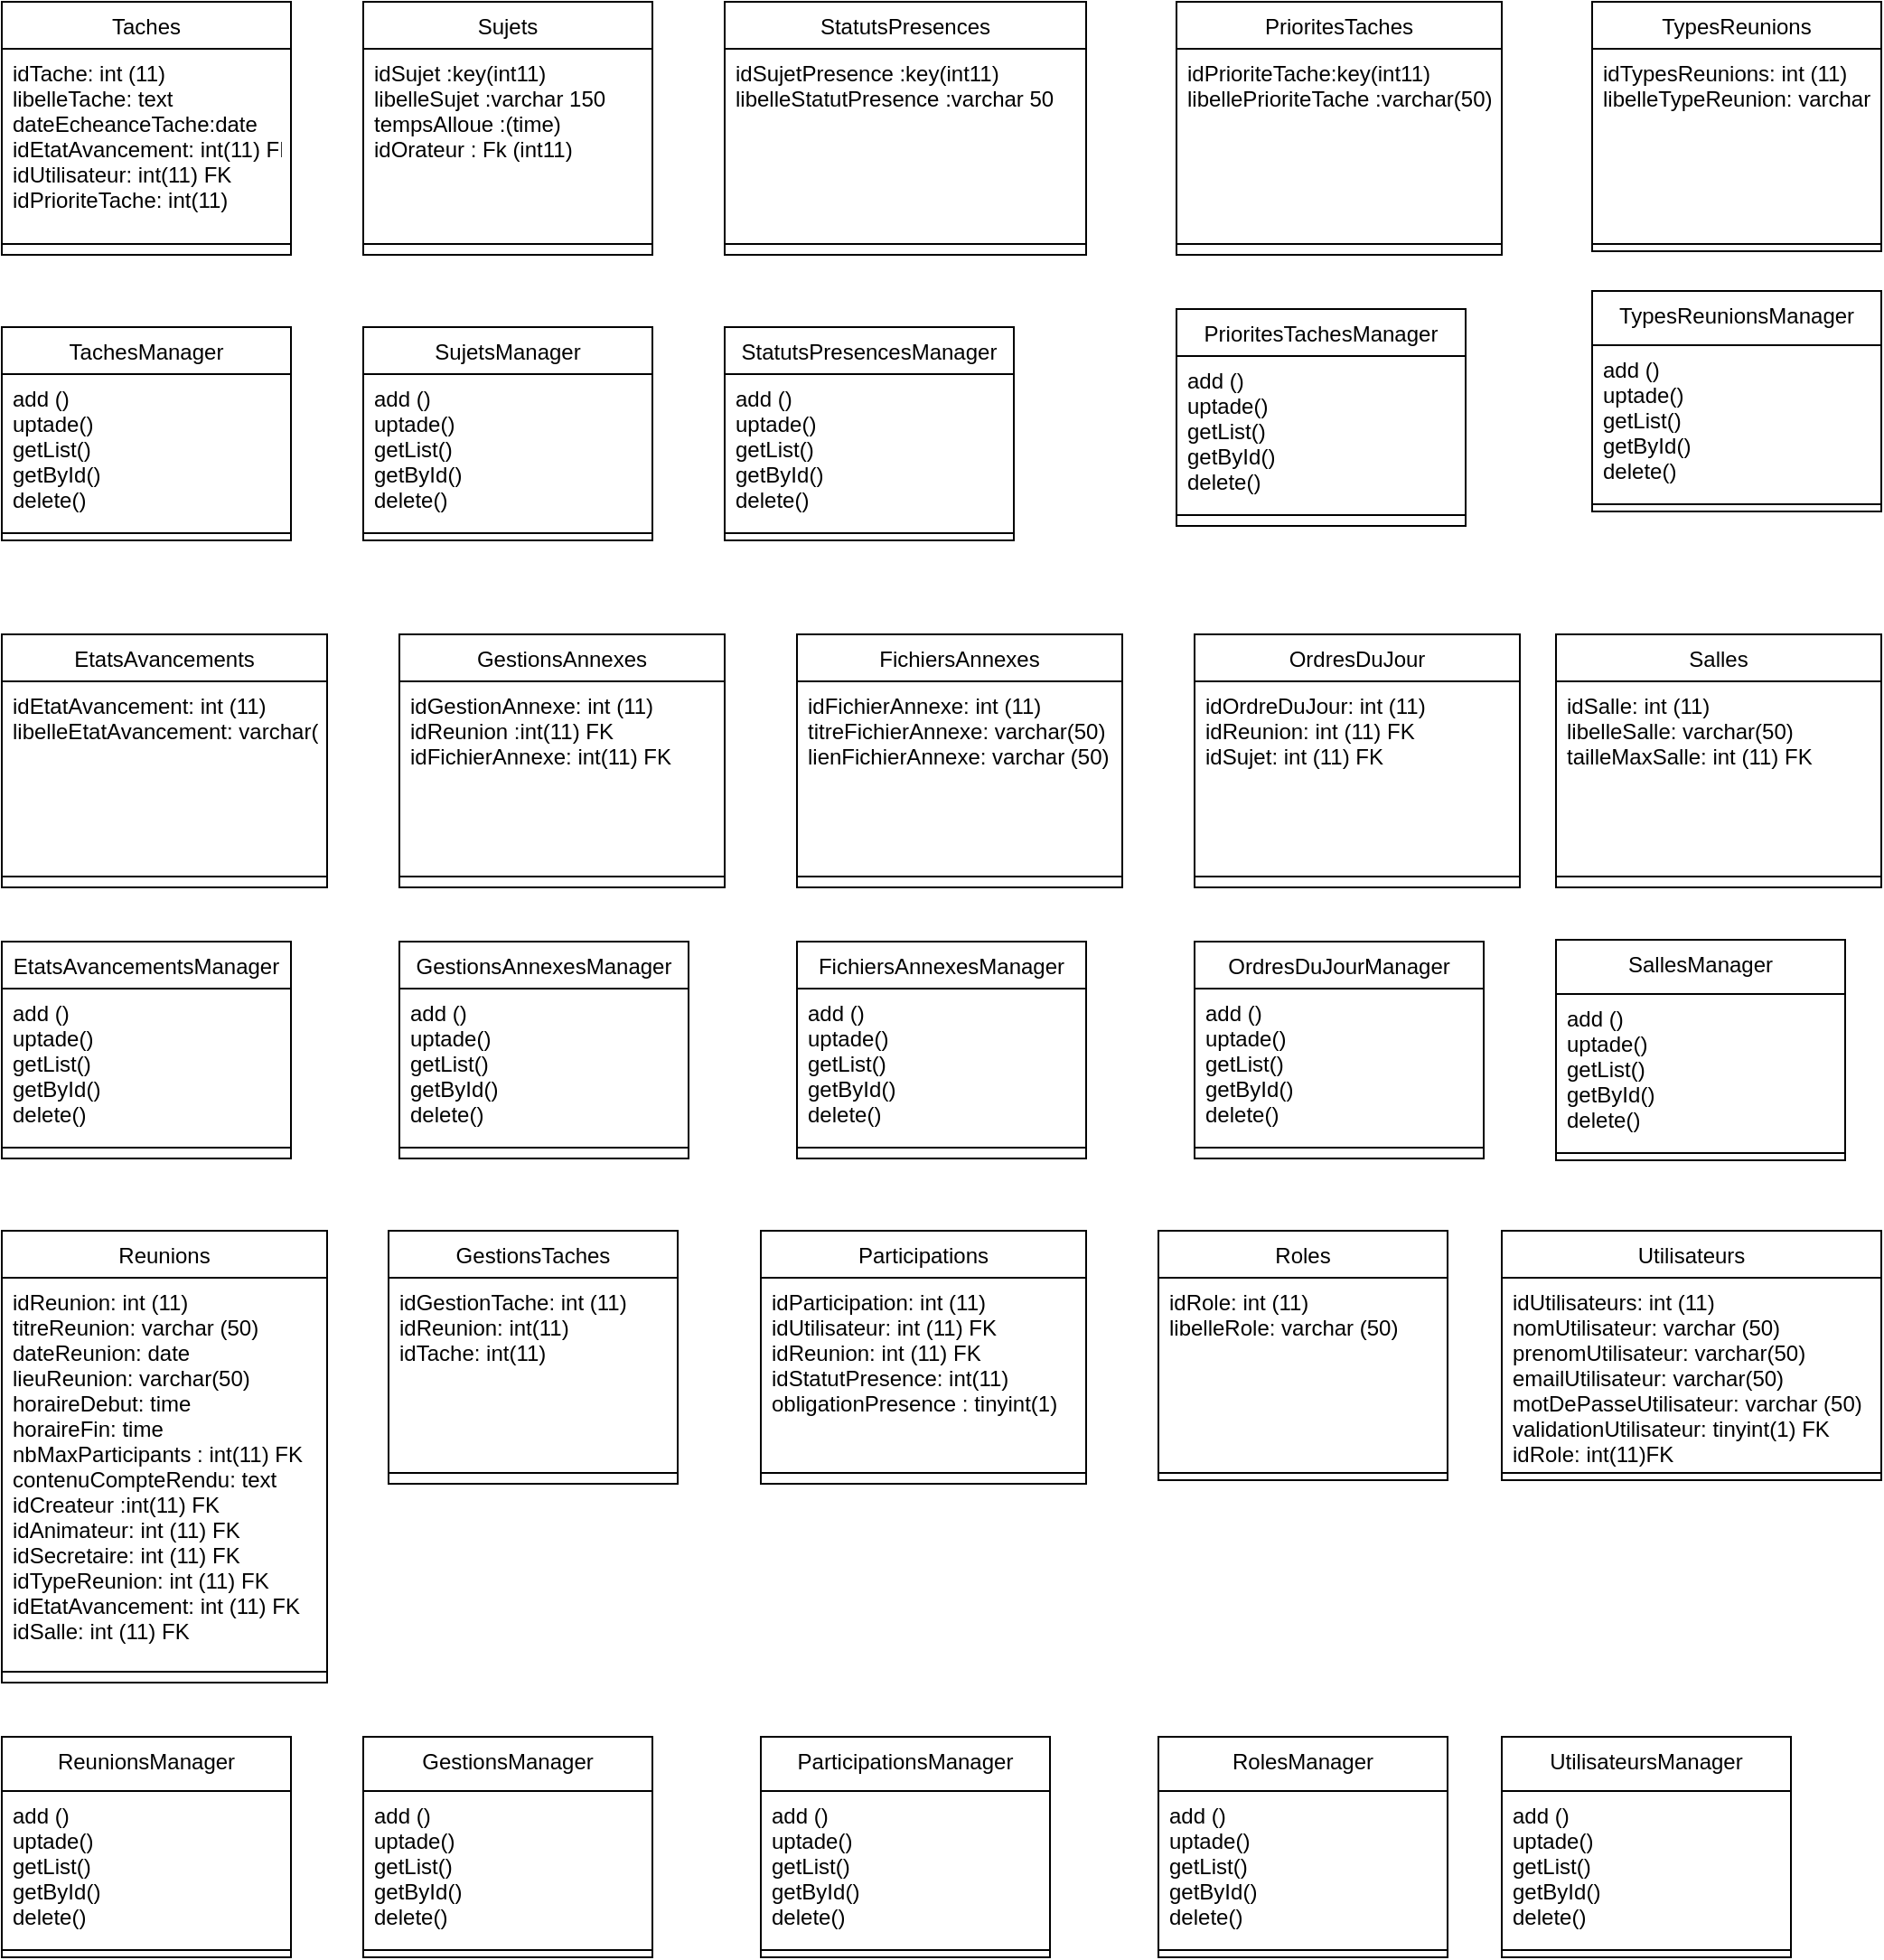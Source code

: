 <mxfile version="16.1.2" type="device"><diagram id="C5RBs43oDa-KdzZeNtuy" name="Page-1"><mxGraphModel dx="1477" dy="737" grid="1" gridSize="10" guides="1" tooltips="1" connect="1" arrows="1" fold="1" page="1" pageScale="1" pageWidth="827" pageHeight="1169" math="0" shadow="0"><root><mxCell id="WIyWlLk6GJQsqaUBKTNV-0"/><mxCell id="WIyWlLk6GJQsqaUBKTNV-1" parent="WIyWlLk6GJQsqaUBKTNV-0"/><mxCell id="zkfFHV4jXpPFQw0GAbJ--6" value="Sujets" style="swimlane;fontStyle=0;align=center;verticalAlign=top;childLayout=stackLayout;horizontal=1;startSize=26;horizontalStack=0;resizeParent=1;resizeLast=0;collapsible=1;marginBottom=0;rounded=0;shadow=0;strokeWidth=1;" parent="WIyWlLk6GJQsqaUBKTNV-1" vertex="1"><mxGeometry x="320" y="40" width="160" height="140" as="geometry"><mxRectangle x="130" y="380" width="160" height="26" as="alternateBounds"/></mxGeometry></mxCell><mxCell id="zkfFHV4jXpPFQw0GAbJ--8" value="idSujet :key(int11)&#10;libelleSujet :varchar 150&#10;tempsAlloue :(time)&#10;idOrateur : Fk (int11)" style="text;align=left;verticalAlign=top;spacingLeft=4;spacingRight=4;overflow=hidden;rotatable=0;points=[[0,0.5],[1,0.5]];portConstraint=eastwest;rounded=0;shadow=0;html=0;" parent="zkfFHV4jXpPFQw0GAbJ--6" vertex="1"><mxGeometry y="26" width="160" height="104" as="geometry"/></mxCell><mxCell id="zkfFHV4jXpPFQw0GAbJ--9" value="" style="line;html=1;strokeWidth=1;align=left;verticalAlign=middle;spacingTop=-1;spacingLeft=3;spacingRight=3;rotatable=0;labelPosition=right;points=[];portConstraint=eastwest;" parent="zkfFHV4jXpPFQw0GAbJ--6" vertex="1"><mxGeometry y="130" width="160" height="8" as="geometry"/></mxCell><mxCell id="zkfFHV4jXpPFQw0GAbJ--13" value="TachesManager" style="swimlane;fontStyle=0;align=center;verticalAlign=top;childLayout=stackLayout;horizontal=1;startSize=26;horizontalStack=0;resizeParent=1;resizeLast=0;collapsible=1;marginBottom=0;rounded=0;shadow=0;strokeWidth=1;" parent="WIyWlLk6GJQsqaUBKTNV-1" vertex="1"><mxGeometry x="120" y="220" width="160" height="118" as="geometry"><mxRectangle x="340" y="380" width="170" height="26" as="alternateBounds"/></mxGeometry></mxCell><mxCell id="zkfFHV4jXpPFQw0GAbJ--14" value="add ()&#10;uptade()&#10;getList()&#10;getById()&#10;delete()" style="text;align=left;verticalAlign=top;spacingLeft=4;spacingRight=4;overflow=hidden;rotatable=0;points=[[0,0.5],[1,0.5]];portConstraint=eastwest;" parent="zkfFHV4jXpPFQw0GAbJ--13" vertex="1"><mxGeometry y="26" width="160" height="84" as="geometry"/></mxCell><mxCell id="zkfFHV4jXpPFQw0GAbJ--15" value="" style="line;html=1;strokeWidth=1;align=left;verticalAlign=middle;spacingTop=-1;spacingLeft=3;spacingRight=3;rotatable=0;labelPosition=right;points=[];portConstraint=eastwest;" parent="zkfFHV4jXpPFQw0GAbJ--13" vertex="1"><mxGeometry y="110" width="160" height="8" as="geometry"/></mxCell><mxCell id="lV_WmhuZ50IlDkca3_I3-2" value="SujetsManager" style="swimlane;fontStyle=0;align=center;verticalAlign=top;childLayout=stackLayout;horizontal=1;startSize=26;horizontalStack=0;resizeParent=1;resizeLast=0;collapsible=1;marginBottom=0;rounded=0;shadow=0;strokeWidth=1;" vertex="1" parent="WIyWlLk6GJQsqaUBKTNV-1"><mxGeometry x="320" y="220" width="160" height="118" as="geometry"><mxRectangle x="340" y="380" width="170" height="26" as="alternateBounds"/></mxGeometry></mxCell><mxCell id="lV_WmhuZ50IlDkca3_I3-3" value="add ()&#10;uptade()&#10;getList()&#10;getById()&#10;delete()" style="text;align=left;verticalAlign=top;spacingLeft=4;spacingRight=4;overflow=hidden;rotatable=0;points=[[0,0.5],[1,0.5]];portConstraint=eastwest;" vertex="1" parent="lV_WmhuZ50IlDkca3_I3-2"><mxGeometry y="26" width="160" height="84" as="geometry"/></mxCell><mxCell id="lV_WmhuZ50IlDkca3_I3-4" value="" style="line;html=1;strokeWidth=1;align=left;verticalAlign=middle;spacingTop=-1;spacingLeft=3;spacingRight=3;rotatable=0;labelPosition=right;points=[];portConstraint=eastwest;" vertex="1" parent="lV_WmhuZ50IlDkca3_I3-2"><mxGeometry y="110" width="160" height="8" as="geometry"/></mxCell><mxCell id="lV_WmhuZ50IlDkca3_I3-5" value="StatutsPresences" style="swimlane;fontStyle=0;align=center;verticalAlign=top;childLayout=stackLayout;horizontal=1;startSize=26;horizontalStack=0;resizeParent=1;resizeLast=0;collapsible=1;marginBottom=0;rounded=0;shadow=0;strokeWidth=1;" vertex="1" parent="WIyWlLk6GJQsqaUBKTNV-1"><mxGeometry x="520" y="40" width="200" height="140" as="geometry"><mxRectangle x="130" y="380" width="160" height="26" as="alternateBounds"/></mxGeometry></mxCell><mxCell id="lV_WmhuZ50IlDkca3_I3-6" value="idSujetPresence :key(int11)&#10;libelleStatutPresence :varchar 50&#10;&#10;" style="text;align=left;verticalAlign=top;spacingLeft=4;spacingRight=4;overflow=hidden;rotatable=0;points=[[0,0.5],[1,0.5]];portConstraint=eastwest;rounded=0;shadow=0;html=0;" vertex="1" parent="lV_WmhuZ50IlDkca3_I3-5"><mxGeometry y="26" width="200" height="104" as="geometry"/></mxCell><mxCell id="lV_WmhuZ50IlDkca3_I3-7" value="" style="line;html=1;strokeWidth=1;align=left;verticalAlign=middle;spacingTop=-1;spacingLeft=3;spacingRight=3;rotatable=0;labelPosition=right;points=[];portConstraint=eastwest;" vertex="1" parent="lV_WmhuZ50IlDkca3_I3-5"><mxGeometry y="130" width="200" height="8" as="geometry"/></mxCell><mxCell id="lV_WmhuZ50IlDkca3_I3-22" value="Taches" style="swimlane;fontStyle=0;align=center;verticalAlign=top;childLayout=stackLayout;horizontal=1;startSize=26;horizontalStack=0;resizeParent=1;resizeLast=0;collapsible=1;marginBottom=0;rounded=0;shadow=0;strokeWidth=1;" vertex="1" parent="WIyWlLk6GJQsqaUBKTNV-1"><mxGeometry x="120" y="40" width="160" height="140" as="geometry"><mxRectangle x="130" y="380" width="160" height="26" as="alternateBounds"/></mxGeometry></mxCell><mxCell id="lV_WmhuZ50IlDkca3_I3-23" value="idTache: int (11)&#10;libelleTache: text&#10;dateEcheanceTache:date&#10;idEtatAvancement: int(11) FK&#10;idUtilisateur: int(11) FK&#10;idPrioriteTache: int(11)" style="text;align=left;verticalAlign=top;spacingLeft=4;spacingRight=4;overflow=hidden;rotatable=0;points=[[0,0.5],[1,0.5]];portConstraint=eastwest;rounded=0;shadow=0;html=0;" vertex="1" parent="lV_WmhuZ50IlDkca3_I3-22"><mxGeometry y="26" width="160" height="104" as="geometry"/></mxCell><mxCell id="lV_WmhuZ50IlDkca3_I3-24" value="" style="line;html=1;strokeWidth=1;align=left;verticalAlign=middle;spacingTop=-1;spacingLeft=3;spacingRight=3;rotatable=0;labelPosition=right;points=[];portConstraint=eastwest;" vertex="1" parent="lV_WmhuZ50IlDkca3_I3-22"><mxGeometry y="130" width="160" height="8" as="geometry"/></mxCell><mxCell id="lV_WmhuZ50IlDkca3_I3-28" value="PrioritesTaches" style="swimlane;fontStyle=0;align=center;verticalAlign=top;childLayout=stackLayout;horizontal=1;startSize=26;horizontalStack=0;resizeParent=1;resizeLast=0;collapsible=1;marginBottom=0;rounded=0;shadow=0;strokeWidth=1;" vertex="1" parent="WIyWlLk6GJQsqaUBKTNV-1"><mxGeometry x="770" y="40" width="180" height="140" as="geometry"><mxRectangle x="130" y="380" width="160" height="26" as="alternateBounds"/></mxGeometry></mxCell><mxCell id="lV_WmhuZ50IlDkca3_I3-29" value="idPrioriteTache:key(int11)&#10;libellePrioriteTache :varchar(50)&#10;" style="text;align=left;verticalAlign=top;spacingLeft=4;spacingRight=4;overflow=hidden;rotatable=0;points=[[0,0.5],[1,0.5]];portConstraint=eastwest;rounded=0;shadow=0;html=0;" vertex="1" parent="lV_WmhuZ50IlDkca3_I3-28"><mxGeometry y="26" width="180" height="104" as="geometry"/></mxCell><mxCell id="lV_WmhuZ50IlDkca3_I3-30" value="" style="line;html=1;strokeWidth=1;align=left;verticalAlign=middle;spacingTop=-1;spacingLeft=3;spacingRight=3;rotatable=0;labelPosition=right;points=[];portConstraint=eastwest;" vertex="1" parent="lV_WmhuZ50IlDkca3_I3-28"><mxGeometry y="130" width="180" height="8" as="geometry"/></mxCell><mxCell id="lV_WmhuZ50IlDkca3_I3-34" value="PrioritesTachesManager" style="swimlane;fontStyle=0;align=center;verticalAlign=top;childLayout=stackLayout;horizontal=1;startSize=26;horizontalStack=0;resizeParent=1;resizeLast=0;collapsible=1;marginBottom=0;rounded=0;shadow=0;strokeWidth=1;" vertex="1" parent="WIyWlLk6GJQsqaUBKTNV-1"><mxGeometry x="770" y="210" width="160" height="120" as="geometry"><mxRectangle x="340" y="380" width="170" height="26" as="alternateBounds"/></mxGeometry></mxCell><mxCell id="lV_WmhuZ50IlDkca3_I3-35" value="add ()&#10;uptade()&#10;getList()&#10;getById()&#10;delete()" style="text;align=left;verticalAlign=top;spacingLeft=4;spacingRight=4;overflow=hidden;rotatable=0;points=[[0,0.5],[1,0.5]];portConstraint=eastwest;" vertex="1" parent="lV_WmhuZ50IlDkca3_I3-34"><mxGeometry y="26" width="160" height="84" as="geometry"/></mxCell><mxCell id="lV_WmhuZ50IlDkca3_I3-36" value="" style="line;html=1;strokeWidth=1;align=left;verticalAlign=middle;spacingTop=-1;spacingLeft=3;spacingRight=3;rotatable=0;labelPosition=right;points=[];portConstraint=eastwest;" vertex="1" parent="lV_WmhuZ50IlDkca3_I3-34"><mxGeometry y="110" width="160" height="8" as="geometry"/></mxCell><mxCell id="lV_WmhuZ50IlDkca3_I3-37" value="EtatsAvancements" style="swimlane;fontStyle=0;align=center;verticalAlign=top;childLayout=stackLayout;horizontal=1;startSize=26;horizontalStack=0;resizeParent=1;resizeLast=0;collapsible=1;marginBottom=0;rounded=0;shadow=0;strokeWidth=1;" vertex="1" parent="WIyWlLk6GJQsqaUBKTNV-1"><mxGeometry x="120" y="390" width="180" height="140" as="geometry"><mxRectangle x="130" y="380" width="160" height="26" as="alternateBounds"/></mxGeometry></mxCell><mxCell id="lV_WmhuZ50IlDkca3_I3-38" value="idEtatAvancement: int (11)&#10;libelleEtatAvancement: varchar(50)&#10;" style="text;align=left;verticalAlign=top;spacingLeft=4;spacingRight=4;overflow=hidden;rotatable=0;points=[[0,0.5],[1,0.5]];portConstraint=eastwest;rounded=0;shadow=0;html=0;" vertex="1" parent="lV_WmhuZ50IlDkca3_I3-37"><mxGeometry y="26" width="180" height="104" as="geometry"/></mxCell><mxCell id="lV_WmhuZ50IlDkca3_I3-39" value="" style="line;html=1;strokeWidth=1;align=left;verticalAlign=middle;spacingTop=-1;spacingLeft=3;spacingRight=3;rotatable=0;labelPosition=right;points=[];portConstraint=eastwest;" vertex="1" parent="lV_WmhuZ50IlDkca3_I3-37"><mxGeometry y="130" width="180" height="8" as="geometry"/></mxCell><mxCell id="lV_WmhuZ50IlDkca3_I3-40" value="EtatsAvancementsManager" style="swimlane;fontStyle=0;align=center;verticalAlign=top;childLayout=stackLayout;horizontal=1;startSize=26;horizontalStack=0;resizeParent=1;resizeLast=0;collapsible=1;marginBottom=0;rounded=0;shadow=0;strokeWidth=1;" vertex="1" parent="WIyWlLk6GJQsqaUBKTNV-1"><mxGeometry x="120" y="560" width="160" height="120" as="geometry"><mxRectangle x="340" y="380" width="170" height="26" as="alternateBounds"/></mxGeometry></mxCell><mxCell id="lV_WmhuZ50IlDkca3_I3-41" value="add ()&#10;uptade()&#10;getList()&#10;getById()&#10;delete()" style="text;align=left;verticalAlign=top;spacingLeft=4;spacingRight=4;overflow=hidden;rotatable=0;points=[[0,0.5],[1,0.5]];portConstraint=eastwest;" vertex="1" parent="lV_WmhuZ50IlDkca3_I3-40"><mxGeometry y="26" width="160" height="84" as="geometry"/></mxCell><mxCell id="lV_WmhuZ50IlDkca3_I3-42" value="" style="line;html=1;strokeWidth=1;align=left;verticalAlign=middle;spacingTop=-1;spacingLeft=3;spacingRight=3;rotatable=0;labelPosition=right;points=[];portConstraint=eastwest;" vertex="1" parent="lV_WmhuZ50IlDkca3_I3-40"><mxGeometry y="110" width="160" height="8" as="geometry"/></mxCell><mxCell id="lV_WmhuZ50IlDkca3_I3-43" value="GestionsAnnexes" style="swimlane;fontStyle=0;align=center;verticalAlign=top;childLayout=stackLayout;horizontal=1;startSize=26;horizontalStack=0;resizeParent=1;resizeLast=0;collapsible=1;marginBottom=0;rounded=0;shadow=0;strokeWidth=1;" vertex="1" parent="WIyWlLk6GJQsqaUBKTNV-1"><mxGeometry x="340" y="390" width="180" height="140" as="geometry"><mxRectangle x="130" y="380" width="160" height="26" as="alternateBounds"/></mxGeometry></mxCell><mxCell id="lV_WmhuZ50IlDkca3_I3-44" value="idGestionAnnexe: int (11)&#10;idReunion :int(11) FK&#10;idFichierAnnexe: int(11) FK&#10;" style="text;align=left;verticalAlign=top;spacingLeft=4;spacingRight=4;overflow=hidden;rotatable=0;points=[[0,0.5],[1,0.5]];portConstraint=eastwest;rounded=0;shadow=0;html=0;" vertex="1" parent="lV_WmhuZ50IlDkca3_I3-43"><mxGeometry y="26" width="180" height="104" as="geometry"/></mxCell><mxCell id="lV_WmhuZ50IlDkca3_I3-45" value="" style="line;html=1;strokeWidth=1;align=left;verticalAlign=middle;spacingTop=-1;spacingLeft=3;spacingRight=3;rotatable=0;labelPosition=right;points=[];portConstraint=eastwest;" vertex="1" parent="lV_WmhuZ50IlDkca3_I3-43"><mxGeometry y="130" width="180" height="8" as="geometry"/></mxCell><mxCell id="lV_WmhuZ50IlDkca3_I3-46" value="GestionsAnnexesManager" style="swimlane;fontStyle=0;align=center;verticalAlign=top;childLayout=stackLayout;horizontal=1;startSize=26;horizontalStack=0;resizeParent=1;resizeLast=0;collapsible=1;marginBottom=0;rounded=0;shadow=0;strokeWidth=1;" vertex="1" parent="WIyWlLk6GJQsqaUBKTNV-1"><mxGeometry x="340" y="560" width="160" height="120" as="geometry"><mxRectangle x="340" y="380" width="170" height="26" as="alternateBounds"/></mxGeometry></mxCell><mxCell id="lV_WmhuZ50IlDkca3_I3-47" value="add ()&#10;uptade()&#10;getList()&#10;getById()&#10;delete()" style="text;align=left;verticalAlign=top;spacingLeft=4;spacingRight=4;overflow=hidden;rotatable=0;points=[[0,0.5],[1,0.5]];portConstraint=eastwest;" vertex="1" parent="lV_WmhuZ50IlDkca3_I3-46"><mxGeometry y="26" width="160" height="84" as="geometry"/></mxCell><mxCell id="lV_WmhuZ50IlDkca3_I3-48" value="" style="line;html=1;strokeWidth=1;align=left;verticalAlign=middle;spacingTop=-1;spacingLeft=3;spacingRight=3;rotatable=0;labelPosition=right;points=[];portConstraint=eastwest;" vertex="1" parent="lV_WmhuZ50IlDkca3_I3-46"><mxGeometry y="110" width="160" height="8" as="geometry"/></mxCell><mxCell id="lV_WmhuZ50IlDkca3_I3-49" value="FichiersAnnexes" style="swimlane;fontStyle=0;align=center;verticalAlign=top;childLayout=stackLayout;horizontal=1;startSize=26;horizontalStack=0;resizeParent=1;resizeLast=0;collapsible=1;marginBottom=0;rounded=0;shadow=0;strokeWidth=1;" vertex="1" parent="WIyWlLk6GJQsqaUBKTNV-1"><mxGeometry x="560" y="390" width="180" height="140" as="geometry"><mxRectangle x="130" y="380" width="160" height="26" as="alternateBounds"/></mxGeometry></mxCell><mxCell id="lV_WmhuZ50IlDkca3_I3-50" value="idFichierAnnexe: int (11)&#10;titreFichierAnnexe: varchar(50)&#10;lienFichierAnnexe: varchar (50)&#10;" style="text;align=left;verticalAlign=top;spacingLeft=4;spacingRight=4;overflow=hidden;rotatable=0;points=[[0,0.5],[1,0.5]];portConstraint=eastwest;rounded=0;shadow=0;html=0;" vertex="1" parent="lV_WmhuZ50IlDkca3_I3-49"><mxGeometry y="26" width="180" height="104" as="geometry"/></mxCell><mxCell id="lV_WmhuZ50IlDkca3_I3-51" value="" style="line;html=1;strokeWidth=1;align=left;verticalAlign=middle;spacingTop=-1;spacingLeft=3;spacingRight=3;rotatable=0;labelPosition=right;points=[];portConstraint=eastwest;" vertex="1" parent="lV_WmhuZ50IlDkca3_I3-49"><mxGeometry y="130" width="180" height="8" as="geometry"/></mxCell><mxCell id="lV_WmhuZ50IlDkca3_I3-52" value="FichiersAnnexesManager" style="swimlane;fontStyle=0;align=center;verticalAlign=top;childLayout=stackLayout;horizontal=1;startSize=26;horizontalStack=0;resizeParent=1;resizeLast=0;collapsible=1;marginBottom=0;rounded=0;shadow=0;strokeWidth=1;" vertex="1" parent="WIyWlLk6GJQsqaUBKTNV-1"><mxGeometry x="560" y="560" width="160" height="120" as="geometry"><mxRectangle x="340" y="380" width="170" height="26" as="alternateBounds"/></mxGeometry></mxCell><mxCell id="lV_WmhuZ50IlDkca3_I3-53" value="add ()&#10;uptade()&#10;getList()&#10;getById()&#10;delete()" style="text;align=left;verticalAlign=top;spacingLeft=4;spacingRight=4;overflow=hidden;rotatable=0;points=[[0,0.5],[1,0.5]];portConstraint=eastwest;" vertex="1" parent="lV_WmhuZ50IlDkca3_I3-52"><mxGeometry y="26" width="160" height="84" as="geometry"/></mxCell><mxCell id="lV_WmhuZ50IlDkca3_I3-54" value="" style="line;html=1;strokeWidth=1;align=left;verticalAlign=middle;spacingTop=-1;spacingLeft=3;spacingRight=3;rotatable=0;labelPosition=right;points=[];portConstraint=eastwest;" vertex="1" parent="lV_WmhuZ50IlDkca3_I3-52"><mxGeometry y="110" width="160" height="8" as="geometry"/></mxCell><mxCell id="lV_WmhuZ50IlDkca3_I3-55" value="OrdresDuJour" style="swimlane;fontStyle=0;align=center;verticalAlign=top;childLayout=stackLayout;horizontal=1;startSize=26;horizontalStack=0;resizeParent=1;resizeLast=0;collapsible=1;marginBottom=0;rounded=0;shadow=0;strokeWidth=1;" vertex="1" parent="WIyWlLk6GJQsqaUBKTNV-1"><mxGeometry x="780" y="390" width="180" height="140" as="geometry"><mxRectangle x="130" y="380" width="160" height="26" as="alternateBounds"/></mxGeometry></mxCell><mxCell id="lV_WmhuZ50IlDkca3_I3-56" value="idOrdreDuJour: int (11)&#10;idReunion: int (11) FK&#10;idSujet: int (11) FK&#10;" style="text;align=left;verticalAlign=top;spacingLeft=4;spacingRight=4;overflow=hidden;rotatable=0;points=[[0,0.5],[1,0.5]];portConstraint=eastwest;rounded=0;shadow=0;html=0;" vertex="1" parent="lV_WmhuZ50IlDkca3_I3-55"><mxGeometry y="26" width="180" height="104" as="geometry"/></mxCell><mxCell id="lV_WmhuZ50IlDkca3_I3-57" value="" style="line;html=1;strokeWidth=1;align=left;verticalAlign=middle;spacingTop=-1;spacingLeft=3;spacingRight=3;rotatable=0;labelPosition=right;points=[];portConstraint=eastwest;" vertex="1" parent="lV_WmhuZ50IlDkca3_I3-55"><mxGeometry y="130" width="180" height="8" as="geometry"/></mxCell><mxCell id="lV_WmhuZ50IlDkca3_I3-61" value="OrdresDuJourManager" style="swimlane;fontStyle=0;align=center;verticalAlign=top;childLayout=stackLayout;horizontal=1;startSize=26;horizontalStack=0;resizeParent=1;resizeLast=0;collapsible=1;marginBottom=0;rounded=0;shadow=0;strokeWidth=1;" vertex="1" parent="WIyWlLk6GJQsqaUBKTNV-1"><mxGeometry x="780" y="560" width="160" height="120" as="geometry"><mxRectangle x="340" y="380" width="170" height="26" as="alternateBounds"/></mxGeometry></mxCell><mxCell id="lV_WmhuZ50IlDkca3_I3-62" value="add ()&#10;uptade()&#10;getList()&#10;getById()&#10;delete()" style="text;align=left;verticalAlign=top;spacingLeft=4;spacingRight=4;overflow=hidden;rotatable=0;points=[[0,0.5],[1,0.5]];portConstraint=eastwest;" vertex="1" parent="lV_WmhuZ50IlDkca3_I3-61"><mxGeometry y="26" width="160" height="84" as="geometry"/></mxCell><mxCell id="lV_WmhuZ50IlDkca3_I3-63" value="" style="line;html=1;strokeWidth=1;align=left;verticalAlign=middle;spacingTop=-1;spacingLeft=3;spacingRight=3;rotatable=0;labelPosition=right;points=[];portConstraint=eastwest;" vertex="1" parent="lV_WmhuZ50IlDkca3_I3-61"><mxGeometry y="110" width="160" height="8" as="geometry"/></mxCell><mxCell id="lV_WmhuZ50IlDkca3_I3-64" value="Salles" style="swimlane;fontStyle=0;align=center;verticalAlign=top;childLayout=stackLayout;horizontal=1;startSize=26;horizontalStack=0;resizeParent=1;resizeLast=0;collapsible=1;marginBottom=0;rounded=0;shadow=0;strokeWidth=1;" vertex="1" parent="WIyWlLk6GJQsqaUBKTNV-1"><mxGeometry x="980" y="390" width="180" height="140" as="geometry"><mxRectangle x="130" y="380" width="160" height="26" as="alternateBounds"/></mxGeometry></mxCell><mxCell id="lV_WmhuZ50IlDkca3_I3-65" value="idSalle: int (11)&#10;libelleSalle: varchar(50)&#10;tailleMaxSalle: int (11) FK&#10;" style="text;align=left;verticalAlign=top;spacingLeft=4;spacingRight=4;overflow=hidden;rotatable=0;points=[[0,0.5],[1,0.5]];portConstraint=eastwest;rounded=0;shadow=0;html=0;" vertex="1" parent="lV_WmhuZ50IlDkca3_I3-64"><mxGeometry y="26" width="180" height="104" as="geometry"/></mxCell><mxCell id="lV_WmhuZ50IlDkca3_I3-66" value="" style="line;html=1;strokeWidth=1;align=left;verticalAlign=middle;spacingTop=-1;spacingLeft=3;spacingRight=3;rotatable=0;labelPosition=right;points=[];portConstraint=eastwest;" vertex="1" parent="lV_WmhuZ50IlDkca3_I3-64"><mxGeometry y="130" width="180" height="8" as="geometry"/></mxCell><mxCell id="lV_WmhuZ50IlDkca3_I3-67" value="Reunions" style="swimlane;fontStyle=0;align=center;verticalAlign=top;childLayout=stackLayout;horizontal=1;startSize=26;horizontalStack=0;resizeParent=1;resizeLast=0;collapsible=1;marginBottom=0;rounded=0;shadow=0;strokeWidth=1;" vertex="1" parent="WIyWlLk6GJQsqaUBKTNV-1"><mxGeometry x="120" y="720" width="180" height="250" as="geometry"><mxRectangle x="130" y="380" width="160" height="26" as="alternateBounds"/></mxGeometry></mxCell><mxCell id="lV_WmhuZ50IlDkca3_I3-68" value="idReunion: int (11)&#10;titreReunion: varchar (50)&#10;dateReunion: date&#10;lieuReunion: varchar(50)&#10;horaireDebut: time&#10;horaireFin: time&#10;nbMaxParticipants : int(11) FK&#10;contenuCompteRendu: text&#10;idCreateur :int(11) FK&#10;idAnimateur: int (11) FK&#10;idSecretaire: int (11) FK&#10;idTypeReunion: int (11) FK&#10;idEtatAvancement: int (11) FK&#10;idSalle: int (11) FK&#10;&#10;&#10;" style="text;align=left;verticalAlign=top;spacingLeft=4;spacingRight=4;overflow=hidden;rotatable=0;points=[[0,0.5],[1,0.5]];portConstraint=eastwest;rounded=0;shadow=0;html=0;" vertex="1" parent="lV_WmhuZ50IlDkca3_I3-67"><mxGeometry y="26" width="180" height="214" as="geometry"/></mxCell><mxCell id="lV_WmhuZ50IlDkca3_I3-69" value="" style="line;html=1;strokeWidth=1;align=left;verticalAlign=middle;spacingTop=-1;spacingLeft=3;spacingRight=3;rotatable=0;labelPosition=right;points=[];portConstraint=eastwest;" vertex="1" parent="lV_WmhuZ50IlDkca3_I3-67"><mxGeometry y="240" width="180" height="8" as="geometry"/></mxCell><mxCell id="lV_WmhuZ50IlDkca3_I3-70" value="SallesManager" style="swimlane;fontStyle=0;align=center;verticalAlign=top;childLayout=stackLayout;horizontal=1;startSize=30;horizontalStack=0;resizeParent=1;resizeLast=0;collapsible=1;marginBottom=0;rounded=0;shadow=0;strokeWidth=1;" vertex="1" parent="WIyWlLk6GJQsqaUBKTNV-1"><mxGeometry x="980" y="559" width="160" height="122" as="geometry"><mxRectangle x="340" y="380" width="170" height="26" as="alternateBounds"/></mxGeometry></mxCell><mxCell id="lV_WmhuZ50IlDkca3_I3-71" value="add ()&#10;uptade()&#10;getList()&#10;getById()&#10;delete()" style="text;align=left;verticalAlign=top;spacingLeft=4;spacingRight=4;overflow=hidden;rotatable=0;points=[[0,0.5],[1,0.5]];portConstraint=eastwest;" vertex="1" parent="lV_WmhuZ50IlDkca3_I3-70"><mxGeometry y="30" width="160" height="84" as="geometry"/></mxCell><mxCell id="lV_WmhuZ50IlDkca3_I3-72" value="" style="line;html=1;strokeWidth=1;align=left;verticalAlign=middle;spacingTop=-1;spacingLeft=3;spacingRight=3;rotatable=0;labelPosition=right;points=[];portConstraint=eastwest;" vertex="1" parent="lV_WmhuZ50IlDkca3_I3-70"><mxGeometry y="114" width="160" height="8" as="geometry"/></mxCell><mxCell id="lV_WmhuZ50IlDkca3_I3-78" value="ReunionsManager" style="swimlane;fontStyle=0;align=center;verticalAlign=top;childLayout=stackLayout;horizontal=1;startSize=30;horizontalStack=0;resizeParent=1;resizeLast=0;collapsible=1;marginBottom=0;rounded=0;shadow=0;strokeWidth=1;" vertex="1" parent="WIyWlLk6GJQsqaUBKTNV-1"><mxGeometry x="120" y="1000" width="160" height="122" as="geometry"><mxRectangle x="340" y="380" width="170" height="26" as="alternateBounds"/></mxGeometry></mxCell><mxCell id="lV_WmhuZ50IlDkca3_I3-79" value="add ()&#10;uptade()&#10;getList()&#10;getById()&#10;delete()" style="text;align=left;verticalAlign=top;spacingLeft=4;spacingRight=4;overflow=hidden;rotatable=0;points=[[0,0.5],[1,0.5]];portConstraint=eastwest;" vertex="1" parent="lV_WmhuZ50IlDkca3_I3-78"><mxGeometry y="30" width="160" height="84" as="geometry"/></mxCell><mxCell id="lV_WmhuZ50IlDkca3_I3-80" value="" style="line;html=1;strokeWidth=1;align=left;verticalAlign=middle;spacingTop=-1;spacingLeft=3;spacingRight=3;rotatable=0;labelPosition=right;points=[];portConstraint=eastwest;" vertex="1" parent="lV_WmhuZ50IlDkca3_I3-78"><mxGeometry y="114" width="160" height="8" as="geometry"/></mxCell><mxCell id="lV_WmhuZ50IlDkca3_I3-81" value="GestionsTaches" style="swimlane;fontStyle=0;align=center;verticalAlign=top;childLayout=stackLayout;horizontal=1;startSize=26;horizontalStack=0;resizeParent=1;resizeLast=0;collapsible=1;marginBottom=0;rounded=0;shadow=0;strokeWidth=1;" vertex="1" parent="WIyWlLk6GJQsqaUBKTNV-1"><mxGeometry x="334" y="720" width="160" height="140" as="geometry"><mxRectangle x="130" y="380" width="160" height="26" as="alternateBounds"/></mxGeometry></mxCell><mxCell id="lV_WmhuZ50IlDkca3_I3-82" value="idGestionTache: int (11)&#10;idReunion: int(11)&#10;idTache: int(11)" style="text;align=left;verticalAlign=top;spacingLeft=4;spacingRight=4;overflow=hidden;rotatable=0;points=[[0,0.5],[1,0.5]];portConstraint=eastwest;rounded=0;shadow=0;html=0;" vertex="1" parent="lV_WmhuZ50IlDkca3_I3-81"><mxGeometry y="26" width="160" height="104" as="geometry"/></mxCell><mxCell id="lV_WmhuZ50IlDkca3_I3-83" value="" style="line;html=1;strokeWidth=1;align=left;verticalAlign=middle;spacingTop=-1;spacingLeft=3;spacingRight=3;rotatable=0;labelPosition=right;points=[];portConstraint=eastwest;" vertex="1" parent="lV_WmhuZ50IlDkca3_I3-81"><mxGeometry y="130" width="160" height="8" as="geometry"/></mxCell><mxCell id="lV_WmhuZ50IlDkca3_I3-84" value="GestionsManager" style="swimlane;fontStyle=0;align=center;verticalAlign=top;childLayout=stackLayout;horizontal=1;startSize=30;horizontalStack=0;resizeParent=1;resizeLast=0;collapsible=1;marginBottom=0;rounded=0;shadow=0;strokeWidth=1;" vertex="1" parent="WIyWlLk6GJQsqaUBKTNV-1"><mxGeometry x="320" y="1000" width="160" height="122" as="geometry"><mxRectangle x="340" y="380" width="170" height="26" as="alternateBounds"/></mxGeometry></mxCell><mxCell id="lV_WmhuZ50IlDkca3_I3-85" value="add ()&#10;uptade()&#10;getList()&#10;getById()&#10;delete()" style="text;align=left;verticalAlign=top;spacingLeft=4;spacingRight=4;overflow=hidden;rotatable=0;points=[[0,0.5],[1,0.5]];portConstraint=eastwest;" vertex="1" parent="lV_WmhuZ50IlDkca3_I3-84"><mxGeometry y="30" width="160" height="84" as="geometry"/></mxCell><mxCell id="lV_WmhuZ50IlDkca3_I3-86" value="" style="line;html=1;strokeWidth=1;align=left;verticalAlign=middle;spacingTop=-1;spacingLeft=3;spacingRight=3;rotatable=0;labelPosition=right;points=[];portConstraint=eastwest;" vertex="1" parent="lV_WmhuZ50IlDkca3_I3-84"><mxGeometry y="114" width="160" height="8" as="geometry"/></mxCell><mxCell id="lV_WmhuZ50IlDkca3_I3-87" value="Participations" style="swimlane;fontStyle=0;align=center;verticalAlign=top;childLayout=stackLayout;horizontal=1;startSize=26;horizontalStack=0;resizeParent=1;resizeLast=0;collapsible=1;marginBottom=0;rounded=0;shadow=0;strokeWidth=1;" vertex="1" parent="WIyWlLk6GJQsqaUBKTNV-1"><mxGeometry x="540" y="720" width="180" height="140" as="geometry"><mxRectangle x="130" y="380" width="160" height="26" as="alternateBounds"/></mxGeometry></mxCell><mxCell id="lV_WmhuZ50IlDkca3_I3-88" value="idParticipation: int (11)&#10;idUtilisateur: int (11) FK&#10;idReunion: int (11) FK&#10;idStatutPresence: int(11)&#10;obligationPresence : tinyint(1)&#10;" style="text;align=left;verticalAlign=top;spacingLeft=4;spacingRight=4;overflow=hidden;rotatable=0;points=[[0,0.5],[1,0.5]];portConstraint=eastwest;rounded=0;shadow=0;html=0;" vertex="1" parent="lV_WmhuZ50IlDkca3_I3-87"><mxGeometry y="26" width="180" height="104" as="geometry"/></mxCell><mxCell id="lV_WmhuZ50IlDkca3_I3-89" value="" style="line;html=1;strokeWidth=1;align=left;verticalAlign=middle;spacingTop=-1;spacingLeft=3;spacingRight=3;rotatable=0;labelPosition=right;points=[];portConstraint=eastwest;" vertex="1" parent="lV_WmhuZ50IlDkca3_I3-87"><mxGeometry y="130" width="180" height="8" as="geometry"/></mxCell><mxCell id="lV_WmhuZ50IlDkca3_I3-90" value="ParticipationsManager" style="swimlane;fontStyle=0;align=center;verticalAlign=top;childLayout=stackLayout;horizontal=1;startSize=30;horizontalStack=0;resizeParent=1;resizeLast=0;collapsible=1;marginBottom=0;rounded=0;shadow=0;strokeWidth=1;" vertex="1" parent="WIyWlLk6GJQsqaUBKTNV-1"><mxGeometry x="540" y="1000" width="160" height="122" as="geometry"><mxRectangle x="340" y="380" width="170" height="26" as="alternateBounds"/></mxGeometry></mxCell><mxCell id="lV_WmhuZ50IlDkca3_I3-91" value="add ()&#10;uptade()&#10;getList()&#10;getById()&#10;delete()" style="text;align=left;verticalAlign=top;spacingLeft=4;spacingRight=4;overflow=hidden;rotatable=0;points=[[0,0.5],[1,0.5]];portConstraint=eastwest;" vertex="1" parent="lV_WmhuZ50IlDkca3_I3-90"><mxGeometry y="30" width="160" height="84" as="geometry"/></mxCell><mxCell id="lV_WmhuZ50IlDkca3_I3-92" value="" style="line;html=1;strokeWidth=1;align=left;verticalAlign=middle;spacingTop=-1;spacingLeft=3;spacingRight=3;rotatable=0;labelPosition=right;points=[];portConstraint=eastwest;" vertex="1" parent="lV_WmhuZ50IlDkca3_I3-90"><mxGeometry y="114" width="160" height="8" as="geometry"/></mxCell><mxCell id="lV_WmhuZ50IlDkca3_I3-93" value="Roles" style="swimlane;fontStyle=0;align=center;verticalAlign=top;childLayout=stackLayout;horizontal=1;startSize=26;horizontalStack=0;resizeParent=1;resizeLast=0;collapsible=1;marginBottom=0;rounded=0;shadow=0;strokeWidth=1;" vertex="1" parent="WIyWlLk6GJQsqaUBKTNV-1"><mxGeometry x="760" y="720" width="160" height="138" as="geometry"><mxRectangle x="130" y="380" width="160" height="26" as="alternateBounds"/></mxGeometry></mxCell><mxCell id="lV_WmhuZ50IlDkca3_I3-94" value="idRole: int (11)&#10;libelleRole: varchar (50)&#10;" style="text;align=left;verticalAlign=top;spacingLeft=4;spacingRight=4;overflow=hidden;rotatable=0;points=[[0,0.5],[1,0.5]];portConstraint=eastwest;rounded=0;shadow=0;html=0;" vertex="1" parent="lV_WmhuZ50IlDkca3_I3-93"><mxGeometry y="26" width="160" height="104" as="geometry"/></mxCell><mxCell id="lV_WmhuZ50IlDkca3_I3-95" value="" style="line;html=1;strokeWidth=1;align=left;verticalAlign=middle;spacingTop=-1;spacingLeft=3;spacingRight=3;rotatable=0;labelPosition=right;points=[];portConstraint=eastwest;" vertex="1" parent="lV_WmhuZ50IlDkca3_I3-93"><mxGeometry y="130" width="160" height="8" as="geometry"/></mxCell><mxCell id="lV_WmhuZ50IlDkca3_I3-96" value="RolesManager" style="swimlane;fontStyle=0;align=center;verticalAlign=top;childLayout=stackLayout;horizontal=1;startSize=30;horizontalStack=0;resizeParent=1;resizeLast=0;collapsible=1;marginBottom=0;rounded=0;shadow=0;strokeWidth=1;" vertex="1" parent="WIyWlLk6GJQsqaUBKTNV-1"><mxGeometry x="760" y="1000" width="160" height="122" as="geometry"><mxRectangle x="340" y="380" width="170" height="26" as="alternateBounds"/></mxGeometry></mxCell><mxCell id="lV_WmhuZ50IlDkca3_I3-97" value="add ()&#10;uptade()&#10;getList()&#10;getById()&#10;delete()" style="text;align=left;verticalAlign=top;spacingLeft=4;spacingRight=4;overflow=hidden;rotatable=0;points=[[0,0.5],[1,0.5]];portConstraint=eastwest;" vertex="1" parent="lV_WmhuZ50IlDkca3_I3-96"><mxGeometry y="30" width="160" height="84" as="geometry"/></mxCell><mxCell id="lV_WmhuZ50IlDkca3_I3-98" value="" style="line;html=1;strokeWidth=1;align=left;verticalAlign=middle;spacingTop=-1;spacingLeft=3;spacingRight=3;rotatable=0;labelPosition=right;points=[];portConstraint=eastwest;" vertex="1" parent="lV_WmhuZ50IlDkca3_I3-96"><mxGeometry y="114" width="160" height="8" as="geometry"/></mxCell><mxCell id="lV_WmhuZ50IlDkca3_I3-100" value="Utilisateurs" style="swimlane;fontStyle=0;align=center;verticalAlign=top;childLayout=stackLayout;horizontal=1;startSize=26;horizontalStack=0;resizeParent=1;resizeLast=0;collapsible=1;marginBottom=0;rounded=0;shadow=0;strokeWidth=1;" vertex="1" parent="WIyWlLk6GJQsqaUBKTNV-1"><mxGeometry x="950" y="720" width="210" height="138" as="geometry"><mxRectangle x="130" y="380" width="160" height="26" as="alternateBounds"/></mxGeometry></mxCell><mxCell id="lV_WmhuZ50IlDkca3_I3-101" value="idUtilisateurs: int (11)&#10;nomUtilisateur: varchar (50)&#10;prenomUtilisateur: varchar(50)&#10;emailUtilisateur: varchar(50)&#10;motDePasseUtilisateur: varchar (50)&#10;validationUtilisateur: tinyint(1) FK&#10;idRole: int(11)FK&#10;&#10;" style="text;align=left;verticalAlign=top;spacingLeft=4;spacingRight=4;overflow=hidden;rotatable=0;points=[[0,0.5],[1,0.5]];portConstraint=eastwest;rounded=0;shadow=0;html=0;" vertex="1" parent="lV_WmhuZ50IlDkca3_I3-100"><mxGeometry y="26" width="210" height="104" as="geometry"/></mxCell><mxCell id="lV_WmhuZ50IlDkca3_I3-102" value="" style="line;html=1;strokeWidth=1;align=left;verticalAlign=middle;spacingTop=-1;spacingLeft=3;spacingRight=3;rotatable=0;labelPosition=right;points=[];portConstraint=eastwest;" vertex="1" parent="lV_WmhuZ50IlDkca3_I3-100"><mxGeometry y="130" width="210" height="8" as="geometry"/></mxCell><mxCell id="lV_WmhuZ50IlDkca3_I3-103" value="UtilisateursManager" style="swimlane;fontStyle=0;align=center;verticalAlign=top;childLayout=stackLayout;horizontal=1;startSize=30;horizontalStack=0;resizeParent=1;resizeLast=0;collapsible=1;marginBottom=0;rounded=0;shadow=0;strokeWidth=1;" vertex="1" parent="WIyWlLk6GJQsqaUBKTNV-1"><mxGeometry x="950" y="1000" width="160" height="122" as="geometry"><mxRectangle x="340" y="380" width="170" height="26" as="alternateBounds"/></mxGeometry></mxCell><mxCell id="lV_WmhuZ50IlDkca3_I3-104" value="add ()&#10;uptade()&#10;getList()&#10;getById()&#10;delete()" style="text;align=left;verticalAlign=top;spacingLeft=4;spacingRight=4;overflow=hidden;rotatable=0;points=[[0,0.5],[1,0.5]];portConstraint=eastwest;" vertex="1" parent="lV_WmhuZ50IlDkca3_I3-103"><mxGeometry y="30" width="160" height="84" as="geometry"/></mxCell><mxCell id="lV_WmhuZ50IlDkca3_I3-105" value="" style="line;html=1;strokeWidth=1;align=left;verticalAlign=middle;spacingTop=-1;spacingLeft=3;spacingRight=3;rotatable=0;labelPosition=right;points=[];portConstraint=eastwest;" vertex="1" parent="lV_WmhuZ50IlDkca3_I3-103"><mxGeometry y="114" width="160" height="8" as="geometry"/></mxCell><mxCell id="lV_WmhuZ50IlDkca3_I3-106" value="TypesReunions" style="swimlane;fontStyle=0;align=center;verticalAlign=top;childLayout=stackLayout;horizontal=1;startSize=26;horizontalStack=0;resizeParent=1;resizeLast=0;collapsible=1;marginBottom=0;rounded=0;shadow=0;strokeWidth=1;" vertex="1" parent="WIyWlLk6GJQsqaUBKTNV-1"><mxGeometry x="1000" y="40" width="160" height="138" as="geometry"><mxRectangle x="130" y="380" width="160" height="26" as="alternateBounds"/></mxGeometry></mxCell><mxCell id="lV_WmhuZ50IlDkca3_I3-107" value="idTypesReunions: int (11)&#10;libelleTypeReunion: varchar (50)&#10;" style="text;align=left;verticalAlign=top;spacingLeft=4;spacingRight=4;overflow=hidden;rotatable=0;points=[[0,0.5],[1,0.5]];portConstraint=eastwest;rounded=0;shadow=0;html=0;" vertex="1" parent="lV_WmhuZ50IlDkca3_I3-106"><mxGeometry y="26" width="160" height="104" as="geometry"/></mxCell><mxCell id="lV_WmhuZ50IlDkca3_I3-108" value="" style="line;html=1;strokeWidth=1;align=left;verticalAlign=middle;spacingTop=-1;spacingLeft=3;spacingRight=3;rotatable=0;labelPosition=right;points=[];portConstraint=eastwest;" vertex="1" parent="lV_WmhuZ50IlDkca3_I3-106"><mxGeometry y="130" width="160" height="8" as="geometry"/></mxCell><mxCell id="lV_WmhuZ50IlDkca3_I3-109" value="TypesReunionsManager" style="swimlane;fontStyle=0;align=center;verticalAlign=top;childLayout=stackLayout;horizontal=1;startSize=30;horizontalStack=0;resizeParent=1;resizeLast=0;collapsible=1;marginBottom=0;rounded=0;shadow=0;strokeWidth=1;" vertex="1" parent="WIyWlLk6GJQsqaUBKTNV-1"><mxGeometry x="1000" y="200" width="160" height="122" as="geometry"><mxRectangle x="340" y="380" width="170" height="26" as="alternateBounds"/></mxGeometry></mxCell><mxCell id="lV_WmhuZ50IlDkca3_I3-110" value="add ()&#10;uptade()&#10;getList()&#10;getById()&#10;delete()" style="text;align=left;verticalAlign=top;spacingLeft=4;spacingRight=4;overflow=hidden;rotatable=0;points=[[0,0.5],[1,0.5]];portConstraint=eastwest;" vertex="1" parent="lV_WmhuZ50IlDkca3_I3-109"><mxGeometry y="30" width="160" height="84" as="geometry"/></mxCell><mxCell id="lV_WmhuZ50IlDkca3_I3-111" value="" style="line;html=1;strokeWidth=1;align=left;verticalAlign=middle;spacingTop=-1;spacingLeft=3;spacingRight=3;rotatable=0;labelPosition=right;points=[];portConstraint=eastwest;" vertex="1" parent="lV_WmhuZ50IlDkca3_I3-109"><mxGeometry y="114" width="160" height="8" as="geometry"/></mxCell><mxCell id="lV_WmhuZ50IlDkca3_I3-112" value="StatutsPresencesManager" style="swimlane;fontStyle=0;align=center;verticalAlign=top;childLayout=stackLayout;horizontal=1;startSize=26;horizontalStack=0;resizeParent=1;resizeLast=0;collapsible=1;marginBottom=0;rounded=0;shadow=0;strokeWidth=1;" vertex="1" parent="WIyWlLk6GJQsqaUBKTNV-1"><mxGeometry x="520" y="220" width="160" height="118" as="geometry"><mxRectangle x="340" y="380" width="170" height="26" as="alternateBounds"/></mxGeometry></mxCell><mxCell id="lV_WmhuZ50IlDkca3_I3-113" value="add ()&#10;uptade()&#10;getList()&#10;getById()&#10;delete()" style="text;align=left;verticalAlign=top;spacingLeft=4;spacingRight=4;overflow=hidden;rotatable=0;points=[[0,0.5],[1,0.5]];portConstraint=eastwest;" vertex="1" parent="lV_WmhuZ50IlDkca3_I3-112"><mxGeometry y="26" width="160" height="84" as="geometry"/></mxCell><mxCell id="lV_WmhuZ50IlDkca3_I3-114" value="" style="line;html=1;strokeWidth=1;align=left;verticalAlign=middle;spacingTop=-1;spacingLeft=3;spacingRight=3;rotatable=0;labelPosition=right;points=[];portConstraint=eastwest;" vertex="1" parent="lV_WmhuZ50IlDkca3_I3-112"><mxGeometry y="110" width="160" height="8" as="geometry"/></mxCell></root></mxGraphModel></diagram></mxfile>